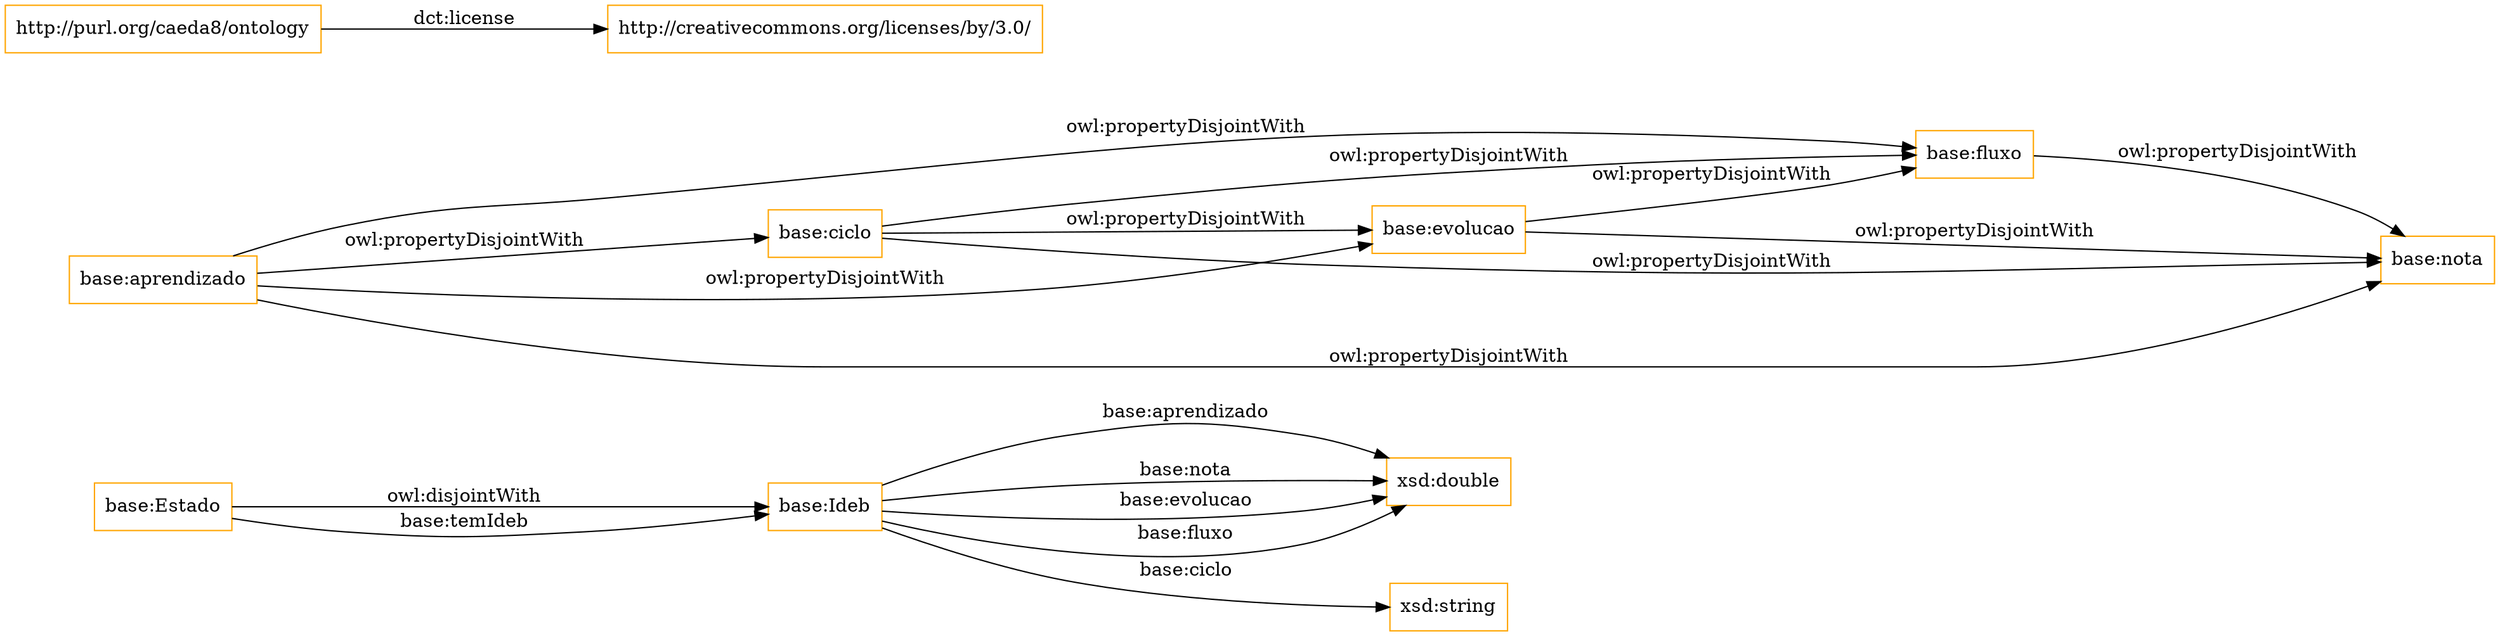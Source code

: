 digraph ar2dtool_diagram { 
rankdir=LR;
size="1501"
node [shape = rectangle, color="orange"]; "base:Ideb" "base:Estado" ; /*classes style*/
	"base:evolucao" -> "base:nota" [ label = "owl:propertyDisjointWith" ];
	"base:evolucao" -> "base:fluxo" [ label = "owl:propertyDisjointWith" ];
	"base:Estado" -> "base:Ideb" [ label = "owl:disjointWith" ];
	"base:ciclo" -> "base:nota" [ label = "owl:propertyDisjointWith" ];
	"base:ciclo" -> "base:fluxo" [ label = "owl:propertyDisjointWith" ];
	"base:ciclo" -> "base:evolucao" [ label = "owl:propertyDisjointWith" ];
	"base:fluxo" -> "base:nota" [ label = "owl:propertyDisjointWith" ];
	"http://purl.org/caeda8/ontology" -> "http://creativecommons.org/licenses/by/3.0/" [ label = "dct:license" ];
	"base:aprendizado" -> "base:nota" [ label = "owl:propertyDisjointWith" ];
	"base:aprendizado" -> "base:fluxo" [ label = "owl:propertyDisjointWith" ];
	"base:aprendizado" -> "base:evolucao" [ label = "owl:propertyDisjointWith" ];
	"base:aprendizado" -> "base:ciclo" [ label = "owl:propertyDisjointWith" ];
	"base:Ideb" -> "xsd:double" [ label = "base:aprendizado" ];
	"base:Estado" -> "base:Ideb" [ label = "base:temIdeb" ];
	"base:Ideb" -> "xsd:string" [ label = "base:ciclo" ];
	"base:Ideb" -> "xsd:double" [ label = "base:nota" ];
	"base:Ideb" -> "xsd:double" [ label = "base:evolucao" ];
	"base:Ideb" -> "xsd:double" [ label = "base:fluxo" ];

}
